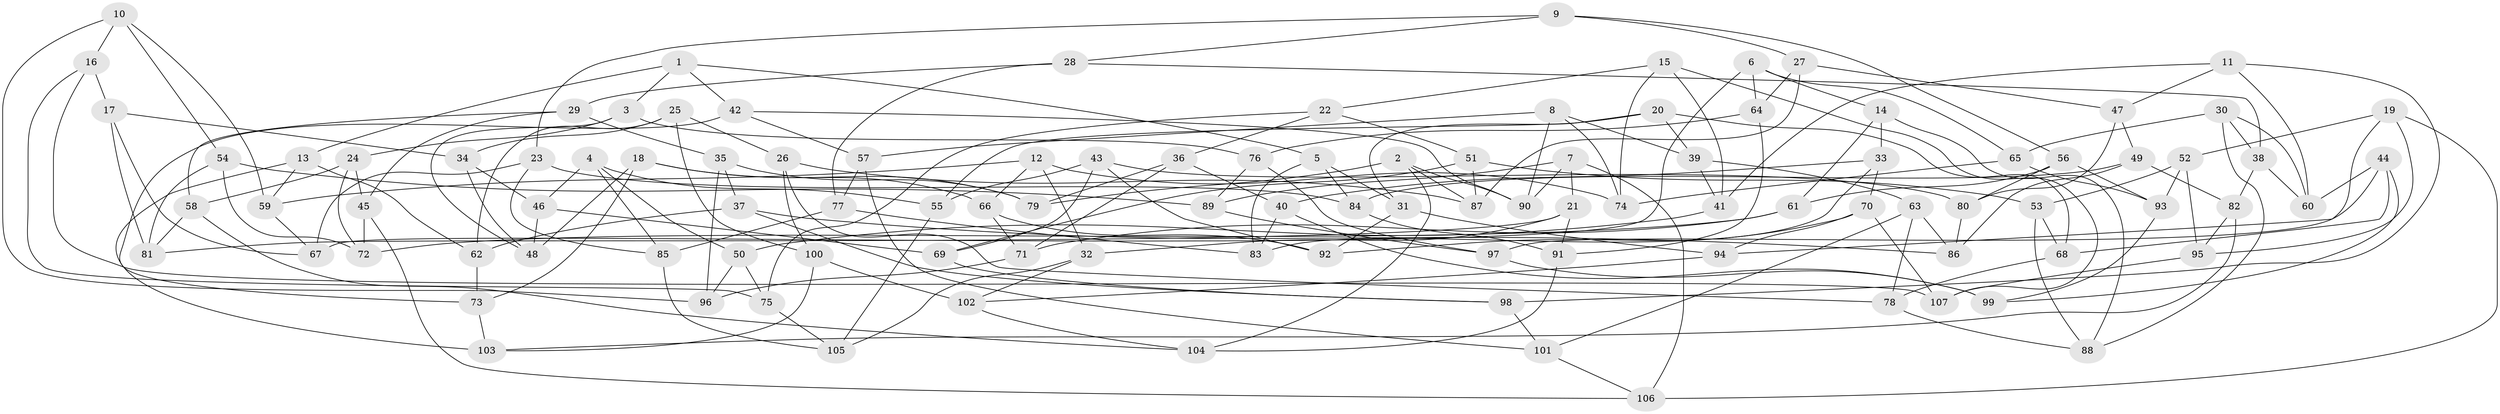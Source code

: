 // coarse degree distribution, {4: 0.2923076923076923, 6: 0.2923076923076923, 3: 0.046153846153846156, 5: 0.35384615384615387, 2: 0.015384615384615385}
// Generated by graph-tools (version 1.1) at 2025/38/03/04/25 23:38:11]
// undirected, 107 vertices, 214 edges
graph export_dot {
  node [color=gray90,style=filled];
  1;
  2;
  3;
  4;
  5;
  6;
  7;
  8;
  9;
  10;
  11;
  12;
  13;
  14;
  15;
  16;
  17;
  18;
  19;
  20;
  21;
  22;
  23;
  24;
  25;
  26;
  27;
  28;
  29;
  30;
  31;
  32;
  33;
  34;
  35;
  36;
  37;
  38;
  39;
  40;
  41;
  42;
  43;
  44;
  45;
  46;
  47;
  48;
  49;
  50;
  51;
  52;
  53;
  54;
  55;
  56;
  57;
  58;
  59;
  60;
  61;
  62;
  63;
  64;
  65;
  66;
  67;
  68;
  69;
  70;
  71;
  72;
  73;
  74;
  75;
  76;
  77;
  78;
  79;
  80;
  81;
  82;
  83;
  84;
  85;
  86;
  87;
  88;
  89;
  90;
  91;
  92;
  93;
  94;
  95;
  96;
  97;
  98;
  99;
  100;
  101;
  102;
  103;
  104;
  105;
  106;
  107;
  1 -- 13;
  1 -- 5;
  1 -- 42;
  1 -- 3;
  2 -- 87;
  2 -- 90;
  2 -- 104;
  2 -- 79;
  3 -- 76;
  3 -- 24;
  3 -- 48;
  4 -- 50;
  4 -- 85;
  4 -- 55;
  4 -- 46;
  5 -- 83;
  5 -- 84;
  5 -- 31;
  6 -- 64;
  6 -- 14;
  6 -- 67;
  6 -- 65;
  7 -- 21;
  7 -- 89;
  7 -- 106;
  7 -- 90;
  8 -- 39;
  8 -- 57;
  8 -- 90;
  8 -- 74;
  9 -- 56;
  9 -- 28;
  9 -- 23;
  9 -- 27;
  10 -- 96;
  10 -- 59;
  10 -- 16;
  10 -- 54;
  11 -- 60;
  11 -- 98;
  11 -- 41;
  11 -- 47;
  12 -- 66;
  12 -- 32;
  12 -- 74;
  12 -- 59;
  13 -- 103;
  13 -- 59;
  13 -- 62;
  14 -- 61;
  14 -- 33;
  14 -- 88;
  15 -- 41;
  15 -- 107;
  15 -- 74;
  15 -- 22;
  16 -- 75;
  16 -- 107;
  16 -- 17;
  17 -- 34;
  17 -- 67;
  17 -- 81;
  18 -- 73;
  18 -- 79;
  18 -- 48;
  18 -- 66;
  19 -- 52;
  19 -- 95;
  19 -- 94;
  19 -- 106;
  20 -- 39;
  20 -- 55;
  20 -- 68;
  20 -- 31;
  21 -- 91;
  21 -- 81;
  21 -- 32;
  22 -- 51;
  22 -- 75;
  22 -- 36;
  23 -- 84;
  23 -- 67;
  23 -- 85;
  24 -- 72;
  24 -- 45;
  24 -- 58;
  25 -- 100;
  25 -- 62;
  25 -- 26;
  25 -- 34;
  26 -- 78;
  26 -- 87;
  26 -- 100;
  27 -- 87;
  27 -- 47;
  27 -- 64;
  28 -- 77;
  28 -- 29;
  28 -- 38;
  29 -- 35;
  29 -- 58;
  29 -- 45;
  30 -- 38;
  30 -- 88;
  30 -- 60;
  30 -- 65;
  31 -- 94;
  31 -- 92;
  32 -- 105;
  32 -- 102;
  33 -- 83;
  33 -- 70;
  33 -- 40;
  34 -- 46;
  34 -- 48;
  35 -- 37;
  35 -- 79;
  35 -- 96;
  36 -- 71;
  36 -- 40;
  36 -- 79;
  37 -- 86;
  37 -- 98;
  37 -- 62;
  38 -- 60;
  38 -- 82;
  39 -- 41;
  39 -- 63;
  40 -- 99;
  40 -- 83;
  41 -- 50;
  42 -- 57;
  42 -- 90;
  42 -- 73;
  43 -- 92;
  43 -- 55;
  43 -- 80;
  43 -- 69;
  44 -- 68;
  44 -- 99;
  44 -- 60;
  44 -- 97;
  45 -- 106;
  45 -- 72;
  46 -- 48;
  46 -- 69;
  47 -- 49;
  47 -- 80;
  49 -- 84;
  49 -- 82;
  49 -- 86;
  50 -- 96;
  50 -- 75;
  51 -- 87;
  51 -- 53;
  51 -- 69;
  52 -- 53;
  52 -- 93;
  52 -- 95;
  53 -- 88;
  53 -- 68;
  54 -- 72;
  54 -- 89;
  54 -- 81;
  55 -- 105;
  56 -- 93;
  56 -- 61;
  56 -- 80;
  57 -- 77;
  57 -- 101;
  58 -- 81;
  58 -- 104;
  59 -- 67;
  61 -- 71;
  61 -- 72;
  62 -- 73;
  63 -- 101;
  63 -- 86;
  63 -- 78;
  64 -- 76;
  64 -- 91;
  65 -- 74;
  65 -- 93;
  66 -- 92;
  66 -- 71;
  68 -- 78;
  69 -- 98;
  70 -- 107;
  70 -- 92;
  70 -- 94;
  71 -- 96;
  73 -- 103;
  75 -- 105;
  76 -- 89;
  76 -- 97;
  77 -- 85;
  77 -- 83;
  78 -- 88;
  80 -- 86;
  82 -- 95;
  82 -- 103;
  84 -- 91;
  85 -- 105;
  89 -- 97;
  91 -- 104;
  93 -- 99;
  94 -- 102;
  95 -- 107;
  97 -- 99;
  98 -- 101;
  100 -- 102;
  100 -- 103;
  101 -- 106;
  102 -- 104;
}
